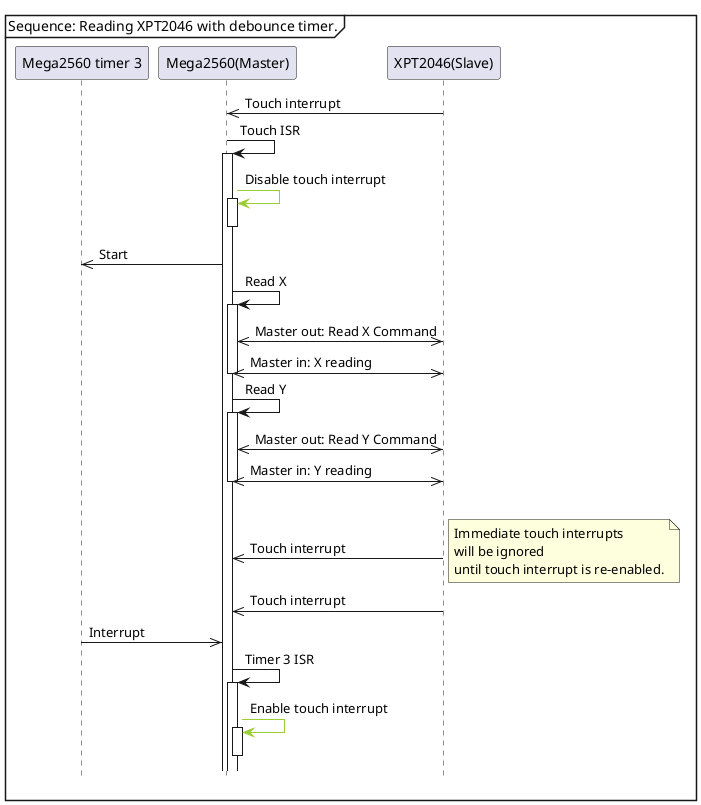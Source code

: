 @startuml
hide footbox
skinparam shadowing false

mainframe Sequence: Reading XPT2046 with debounce timer.

participant "Mega2560 timer 3"
participant "Mega2560(Master)"
participant "XPT2046(Slave)"

"Mega2560(Master)"<<-"XPT2046(Slave)" : Touch interrupt
"Mega2560(Master)"->"Mega2560(Master)"++ : Touch ISR 
"Mega2560(Master)"-[#YellowGreen]>"Mega2560(Master)"++ : Disable touch interrupt
deactivate "Mega2560(Master)"
"Mega2560 timer 3"<<-"Mega2560(Master)" : Start


"Mega2560(Master)"->"Mega2560(Master)" ++ : Read X
"Mega2560(Master)"<<->>"XPT2046(Slave)" : Master out: Read X Command
"Mega2560(Master)"<<->>"XPT2046(Slave)" : Master in: X reading
deactivate "Mega2560(Master)"
"Mega2560(Master)"->"Mega2560(Master)" ++ : Read Y
"Mega2560(Master)"<<->>"XPT2046(Slave)" : Master out: Read Y Command
"Mega2560(Master)"<<->>"XPT2046(Slave)" : Master in: Y reading
deactivate "Mega2560(Master)"
|||
"Mega2560(Master)"<<-"XPT2046(Slave)" : Touch interrupt
note right : Immediate touch interrupts\nwill be ignored\nuntil touch interrupt is re-enabled.

"Mega2560(Master)"<<-"XPT2046(Slave)" : Touch interrupt


"Mega2560 timer 3"->>"Mega2560(Master)" : Interrupt
"Mega2560(Master)"->"Mega2560(Master)" ++ : Timer 3 ISR
"Mega2560(Master)"-[#YellowGreen]>"Mega2560(Master)" ++ : Enable touch interrupt
deactivate "Mega2560(Master)"





@enduml